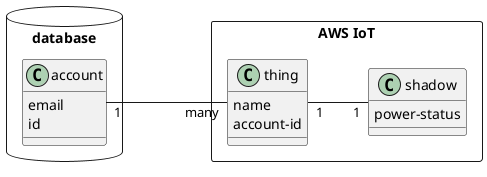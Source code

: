 @startuml

left to right direction
skinparam shadowing false

database database {
    class account
}

rectangle iot as "AWS IoT" {
    class thing
    class shadow
}

account "1" --- "many" thing
thing "1" -- "1" shadow

account : email
account : id

thing : name
thing : account-id

shadow : power-status

@enduml
